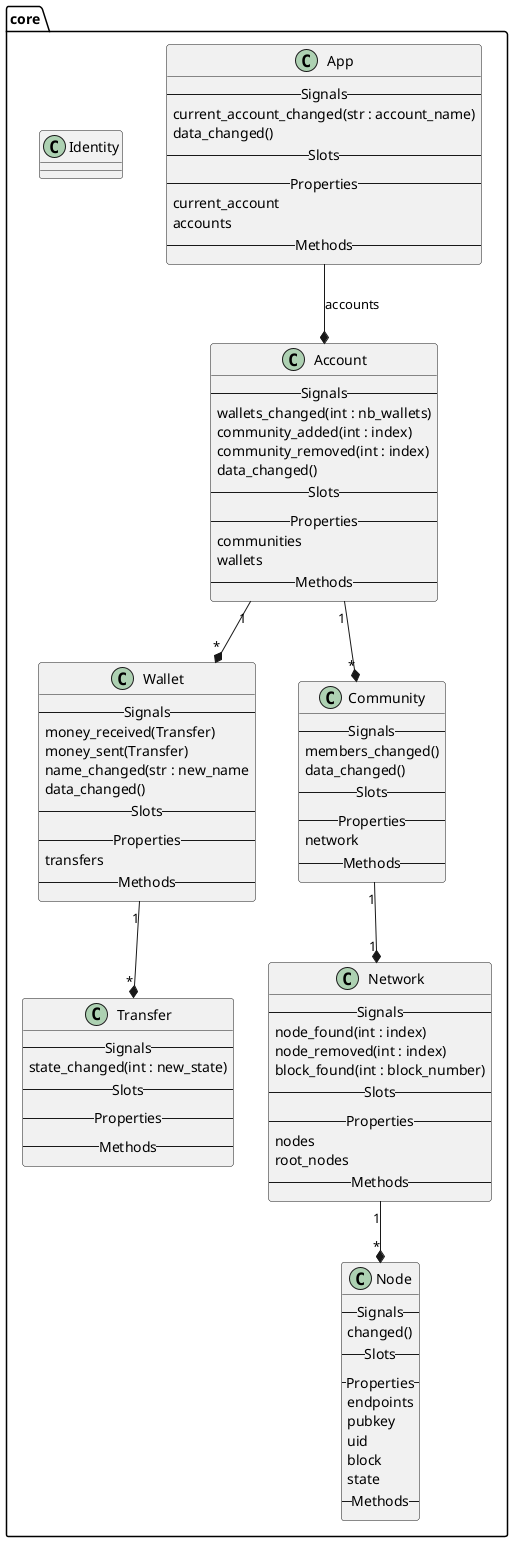 @startuml

package core {
	class App {
	-- Signals --
	current_account_changed(str : account_name)
	data_changed()
	-- Slots --
	-- Properties --
	current_account
	accounts
	-- Methods --
	}
	App --* Account : accounts

	class Account {
	-- Signals --
	wallets_changed(int : nb_wallets)
	community_added(int : index)
	community_removed(int : index)
	data_changed()
	-- Slots --
	-- Properties --
	communities
	wallets
	-- Methods --
	}
	Account "1" --* "*" Wallet
	Account "1" --* "*" Community

	class Wallet {
		-- Signals --
	money_received(Transfer)
	money_sent(Transfer)
	name_changed(str : new_name
	data_changed()
	-- Slots --
	-- Properties --
	transfers
	-- Methods --
	}
	Wallet "1" --* "*" Transfer

	class Transfer {
	-- Signals --
	state_changed(int : new_state)
	-- Slots --
	-- Properties --
	-- Methods --
	}

	class Community {
	-- Signals --
	members_changed()
	data_changed()
	-- Slots --
	-- Properties --
	network
	-- Methods --
	}
	Community "1" --* "1" Network

	class Network {
	-- Signals --
	node_found(int : index)
	node_removed(int : index)
	block_found(int : block_number)
	-- Slots --
	-- Properties --
	nodes
	root_nodes
	-- Methods --
	}
	Network "1" --* "*" Node

	class Node {
	-- Signals --
	changed()
	-- Slots --
	-- Properties --
	endpoints
	pubkey
	uid
	block
	state
	-- Methods --
	}

	class Identity
}



@enduml